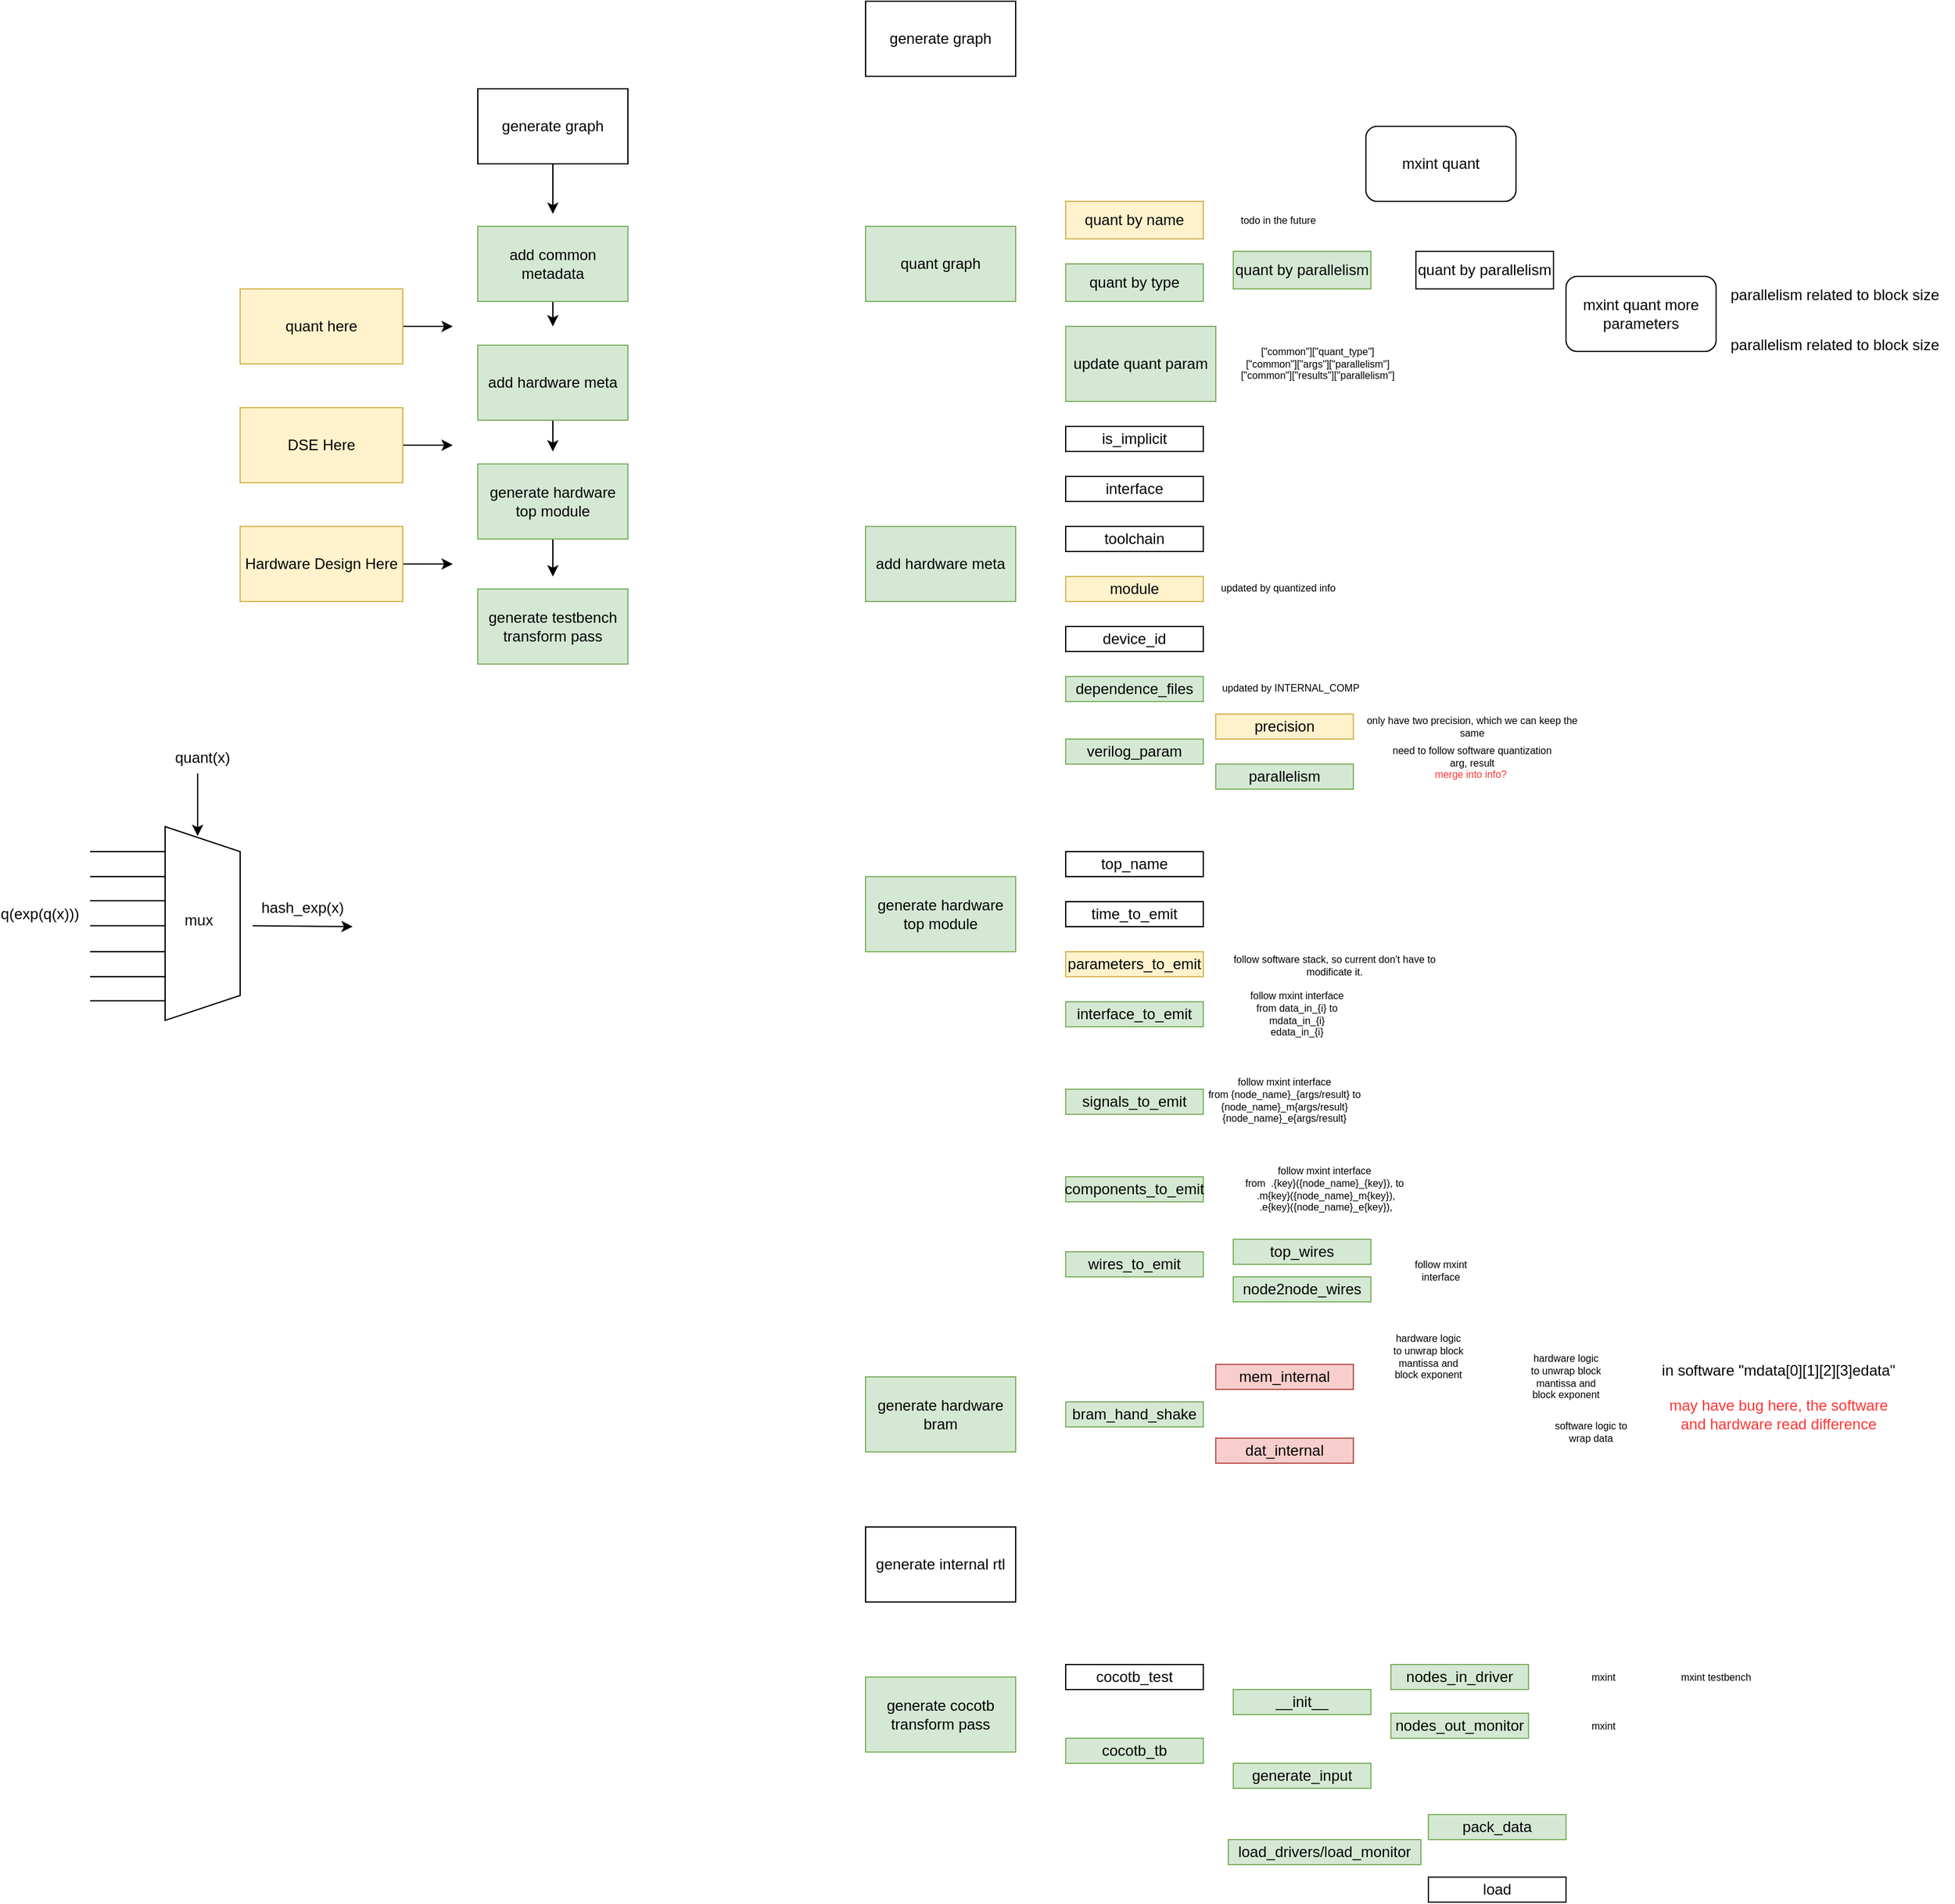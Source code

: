 <mxfile>
    <diagram id="D4CWsfblKbNNvnaIkpsd" name="Page-1">
        <mxGraphModel dx="1823" dy="566" grid="0" gridSize="10" guides="1" tooltips="1" connect="1" arrows="1" fold="1" page="0" pageScale="1" pageWidth="827" pageHeight="1169" math="0" shadow="0">
            <root>
                <mxCell id="0"/>
                <mxCell id="1" parent="0"/>
                <mxCell id="2" value="generate graph" style="rounded=0;whiteSpace=wrap;html=1;" parent="1" vertex="1">
                    <mxGeometry x="120" y="100" width="120" height="60" as="geometry"/>
                </mxCell>
                <mxCell id="3" value="mxint quant" style="rounded=1;whiteSpace=wrap;html=1;" parent="1" vertex="1">
                    <mxGeometry x="520" y="200" width="120" height="60" as="geometry"/>
                </mxCell>
                <mxCell id="4" value="quant graph" style="rounded=0;whiteSpace=wrap;html=1;fillColor=#d5e8d4;strokeColor=#82b366;" parent="1" vertex="1">
                    <mxGeometry x="120" y="280" width="120" height="60" as="geometry"/>
                </mxCell>
                <mxCell id="5" value="add hardware meta" style="rounded=0;whiteSpace=wrap;html=1;fillColor=#d5e8d4;strokeColor=#82b366;" parent="1" vertex="1">
                    <mxGeometry x="120" y="520" width="120" height="60" as="geometry"/>
                </mxCell>
                <mxCell id="6" value="generate hardware top module" style="rounded=0;whiteSpace=wrap;html=1;fillColor=#d5e8d4;strokeColor=#82b366;" parent="1" vertex="1">
                    <mxGeometry x="120" y="800" width="120" height="60" as="geometry"/>
                </mxCell>
                <mxCell id="8" value="mxint quant more parameters" style="rounded=1;whiteSpace=wrap;html=1;" parent="1" vertex="1">
                    <mxGeometry x="680" y="320" width="120" height="60" as="geometry"/>
                </mxCell>
                <mxCell id="10" value="parallelism related to block size" style="text;strokeColor=none;align=center;fillColor=none;html=1;verticalAlign=middle;whiteSpace=wrap;rounded=0;" parent="1" vertex="1">
                    <mxGeometry x="800" y="320" width="190" height="30" as="geometry"/>
                </mxCell>
                <mxCell id="11" value="parallelism related to block size" style="text;strokeColor=none;align=center;fillColor=none;html=1;verticalAlign=middle;whiteSpace=wrap;rounded=0;" parent="1" vertex="1">
                    <mxGeometry x="800" y="360" width="190" height="30" as="geometry"/>
                </mxCell>
                <mxCell id="12" value="is_implicit" style="rounded=0;whiteSpace=wrap;html=1;" parent="1" vertex="1">
                    <mxGeometry x="280" y="440" width="110" height="20" as="geometry"/>
                </mxCell>
                <mxCell id="13" value="interface" style="rounded=0;whiteSpace=wrap;html=1;" parent="1" vertex="1">
                    <mxGeometry x="280" y="480" width="110" height="20" as="geometry"/>
                </mxCell>
                <mxCell id="14" value="toolchain" style="rounded=0;whiteSpace=wrap;html=1;" parent="1" vertex="1">
                    <mxGeometry x="280" y="520" width="110" height="20" as="geometry"/>
                </mxCell>
                <mxCell id="15" value="module" style="rounded=0;whiteSpace=wrap;html=1;fillColor=#fff2cc;strokeColor=#d6b656;" parent="1" vertex="1">
                    <mxGeometry x="280" y="560" width="110" height="20" as="geometry"/>
                </mxCell>
                <mxCell id="16" value="device_id" style="rounded=0;whiteSpace=wrap;html=1;" parent="1" vertex="1">
                    <mxGeometry x="280" y="600" width="110" height="20" as="geometry"/>
                </mxCell>
                <mxCell id="17" value="dependence_files" style="rounded=0;whiteSpace=wrap;html=1;fillColor=#d5e8d4;strokeColor=#82b366;" parent="1" vertex="1">
                    <mxGeometry x="280" y="640" width="110" height="20" as="geometry"/>
                </mxCell>
                <mxCell id="18" value="verilog_param" style="rounded=0;whiteSpace=wrap;html=1;fillColor=#d5e8d4;strokeColor=#82b366;" parent="1" vertex="1">
                    <mxGeometry x="280" y="690" width="110" height="20" as="geometry"/>
                </mxCell>
                <mxCell id="20" value="updated by quantized info" style="text;strokeColor=none;align=center;fillColor=none;html=1;verticalAlign=middle;whiteSpace=wrap;rounded=0;fontSize=8;" parent="1" vertex="1">
                    <mxGeometry x="400" y="560" width="100" height="17.5" as="geometry"/>
                </mxCell>
                <mxCell id="21" value="updated by INTERNAL_COMP" style="text;strokeColor=none;align=center;fillColor=none;html=1;verticalAlign=middle;whiteSpace=wrap;rounded=0;fontSize=8;" parent="1" vertex="1">
                    <mxGeometry x="400" y="640" width="120" height="17.5" as="geometry"/>
                </mxCell>
                <mxCell id="24" value="precision" style="rounded=0;whiteSpace=wrap;html=1;fillColor=#fff2cc;strokeColor=#d6b656;" parent="1" vertex="1">
                    <mxGeometry x="400" y="670" width="110" height="20" as="geometry"/>
                </mxCell>
                <mxCell id="25" value="parallelism" style="rounded=0;whiteSpace=wrap;html=1;fillColor=#d5e8d4;strokeColor=#82b366;" parent="1" vertex="1">
                    <mxGeometry x="400" y="710" width="110" height="20" as="geometry"/>
                </mxCell>
                <mxCell id="28" value="need to follow software quantization &lt;br&gt;arg, result&lt;br&gt;&lt;font color=&quot;#ff3333&quot;&gt;merge into info?&amp;nbsp;&lt;/font&gt;" style="text;strokeColor=none;align=center;fillColor=none;html=1;verticalAlign=middle;whiteSpace=wrap;rounded=0;fontSize=8;" parent="1" vertex="1">
                    <mxGeometry x="510" y="700" width="190" height="17.5" as="geometry"/>
                </mxCell>
                <mxCell id="29" value="only have two precision, which we can keep the same" style="text;strokeColor=none;align=center;fillColor=none;html=1;verticalAlign=middle;whiteSpace=wrap;rounded=0;fontSize=8;" parent="1" vertex="1">
                    <mxGeometry x="510" y="671.25" width="190" height="17.5" as="geometry"/>
                </mxCell>
                <mxCell id="30" value="generate hardware bram" style="rounded=0;whiteSpace=wrap;html=1;fillColor=#d5e8d4;strokeColor=#82b366;" parent="1" vertex="1">
                    <mxGeometry x="120" y="1200" width="120" height="60" as="geometry"/>
                </mxCell>
                <mxCell id="31" value="generate cocotb transform pass" style="rounded=0;whiteSpace=wrap;html=1;fillColor=#d5e8d4;strokeColor=#82b366;" parent="1" vertex="1">
                    <mxGeometry x="120" y="1440" width="120" height="60" as="geometry"/>
                </mxCell>
                <mxCell id="32" value="generate internal rtl" style="rounded=0;whiteSpace=wrap;html=1;" parent="1" vertex="1">
                    <mxGeometry x="120" y="1320" width="120" height="60" as="geometry"/>
                </mxCell>
                <mxCell id="33" value="top_name" style="rounded=0;whiteSpace=wrap;html=1;" parent="1" vertex="1">
                    <mxGeometry x="280" y="780" width="110" height="20" as="geometry"/>
                </mxCell>
                <mxCell id="34" value="time_to_emit" style="rounded=0;whiteSpace=wrap;html=1;" parent="1" vertex="1">
                    <mxGeometry x="280" y="820" width="110" height="20" as="geometry"/>
                </mxCell>
                <mxCell id="35" value="parameters_to_emit" style="rounded=0;whiteSpace=wrap;html=1;fillColor=#fff2cc;strokeColor=#d6b656;" parent="1" vertex="1">
                    <mxGeometry x="280" y="860" width="110" height="20" as="geometry"/>
                </mxCell>
                <mxCell id="36" value="interface_to_emit" style="rounded=0;whiteSpace=wrap;html=1;fillColor=#d5e8d4;strokeColor=#82b366;" parent="1" vertex="1">
                    <mxGeometry x="280" y="900" width="110" height="20" as="geometry"/>
                </mxCell>
                <mxCell id="37" value="signals_to_emit" style="rounded=0;whiteSpace=wrap;html=1;fillColor=#d5e8d4;strokeColor=#82b366;" parent="1" vertex="1">
                    <mxGeometry x="280" y="970" width="110" height="20" as="geometry"/>
                </mxCell>
                <mxCell id="38" value="components_to_emit" style="rounded=0;whiteSpace=wrap;html=1;fillColor=#d5e8d4;strokeColor=#82b366;" parent="1" vertex="1">
                    <mxGeometry x="280" y="1040" width="110" height="20" as="geometry"/>
                </mxCell>
                <mxCell id="39" value="wires_to_emit" style="rounded=0;whiteSpace=wrap;html=1;fillColor=#d5e8d4;strokeColor=#82b366;" parent="1" vertex="1">
                    <mxGeometry x="280" y="1100" width="110" height="20" as="geometry"/>
                </mxCell>
                <mxCell id="41" value="follow software stack, so current don't have to modificate it." style="text;strokeColor=none;align=center;fillColor=none;html=1;verticalAlign=middle;whiteSpace=wrap;rounded=0;fontSize=8;" parent="1" vertex="1">
                    <mxGeometry x="400" y="862.5" width="190" height="17.5" as="geometry"/>
                </mxCell>
                <mxCell id="43" value="follow mxint interface&lt;br&gt;from &lt;font&gt;data_in_{i}&lt;/font&gt;&amp;nbsp;to&lt;br&gt;&lt;font&gt;mdata_in_{i}&lt;br&gt;edata_in_{i}&lt;/font&gt;" style="text;strokeColor=none;align=center;fillColor=none;html=1;verticalAlign=middle;whiteSpace=wrap;rounded=0;fontSize=8;fontColor=#000000;" parent="1" vertex="1">
                    <mxGeometry x="400" y="886.25" width="130" height="47.5" as="geometry"/>
                </mxCell>
                <mxCell id="44" value="follow mxint interface&lt;br&gt;from&amp;nbsp;&lt;font style=&quot;border-color: var(--border-color);&quot;&gt;{node_name}_{args/result}&lt;/font&gt;&amp;nbsp;to&lt;br style=&quot;border-color: var(--border-color);&quot;&gt;&lt;font style=&quot;border-color: var(--border-color);&quot;&gt;{node_name}_m{args/result}&lt;br&gt;{node_name}_e{args/result}&lt;br&gt;&lt;/font&gt;" style="text;strokeColor=none;align=center;fillColor=none;html=1;verticalAlign=middle;whiteSpace=wrap;rounded=0;fontSize=8;fontColor=#000000;" parent="1" vertex="1">
                    <mxGeometry x="400" y="970" width="110" height="17.5" as="geometry"/>
                </mxCell>
                <mxCell id="47" value="follow mxint interface&lt;br&gt;from&amp;nbsp;&lt;font style=&quot;border-color: var(--border-color);&quot;&gt;&amp;nbsp;.{key}({node_name}_{key}),&lt;/font&gt;&amp;nbsp;to&lt;br style=&quot;border-color: var(--border-color);&quot;&gt;&lt;font style=&quot;border-color: var(--border-color);&quot;&gt;&amp;nbsp;.m{key}({node_name}_m{key}),&lt;br&gt;&amp;nbsp;.e{key}({node_name}_e{key}),&lt;br&gt;&lt;/font&gt;" style="text;strokeColor=none;align=center;fillColor=none;html=1;verticalAlign=middle;whiteSpace=wrap;rounded=0;fontSize=8;fontColor=#000000;" parent="1" vertex="1">
                    <mxGeometry x="414" y="1030" width="146" height="40" as="geometry"/>
                </mxCell>
                <mxCell id="48" value="top_wires" style="rounded=0;whiteSpace=wrap;html=1;fillColor=#d5e8d4;strokeColor=#82b366;" parent="1" vertex="1">
                    <mxGeometry x="414" y="1090" width="110" height="20" as="geometry"/>
                </mxCell>
                <mxCell id="49" value="node2node_wires" style="rounded=0;whiteSpace=wrap;html=1;fillColor=#d5e8d4;strokeColor=#82b366;" parent="1" vertex="1">
                    <mxGeometry x="414" y="1120" width="110" height="20" as="geometry"/>
                </mxCell>
                <mxCell id="50" value="follow mxint interface" style="text;strokeColor=none;align=center;fillColor=none;html=1;verticalAlign=middle;whiteSpace=wrap;rounded=0;fontSize=8;fontColor=#000000;" parent="1" vertex="1">
                    <mxGeometry x="550" y="1100" width="60" height="30" as="geometry"/>
                </mxCell>
                <mxCell id="52" value="bram_hand_shake" style="rounded=0;whiteSpace=wrap;html=1;fillColor=#d5e8d4;strokeColor=#82b366;" parent="1" vertex="1">
                    <mxGeometry x="280" y="1220" width="110" height="20" as="geometry"/>
                </mxCell>
                <mxCell id="55" value="mem_internal" style="rounded=0;whiteSpace=wrap;html=1;fillColor=#f8cecc;strokeColor=#b85450;" parent="1" vertex="1">
                    <mxGeometry x="400" y="1190" width="110" height="20" as="geometry"/>
                </mxCell>
                <mxCell id="56" value="dat_internal" style="rounded=0;whiteSpace=wrap;html=1;fillColor=#f8cecc;strokeColor=#b85450;" parent="1" vertex="1">
                    <mxGeometry x="400" y="1249" width="110" height="20" as="geometry"/>
                </mxCell>
                <mxCell id="59" value="software logic to wrap data" style="text;strokeColor=none;align=center;fillColor=none;html=1;verticalAlign=middle;whiteSpace=wrap;rounded=0;fontSize=8;fontColor=#000000;" parent="1" vertex="1">
                    <mxGeometry x="670" y="1228.5" width="60" height="30" as="geometry"/>
                </mxCell>
                <mxCell id="60" value="hardware logic to unwrap block mantissa and block exponent" style="text;strokeColor=none;align=center;fillColor=none;html=1;verticalAlign=middle;whiteSpace=wrap;rounded=0;fontSize=8;fontColor=#000000;" parent="1" vertex="1">
                    <mxGeometry x="540" y="1169" width="60" height="30" as="geometry"/>
                </mxCell>
                <mxCell id="61" value="cocotb_test" style="rounded=0;whiteSpace=wrap;html=1;" parent="1" vertex="1">
                    <mxGeometry x="280" y="1430" width="110" height="20" as="geometry"/>
                </mxCell>
                <mxCell id="62" value="cocotb_tb" style="rounded=0;whiteSpace=wrap;html=1;fillColor=#d5e8d4;strokeColor=#82b366;" parent="1" vertex="1">
                    <mxGeometry x="280" y="1489" width="110" height="20" as="geometry"/>
                </mxCell>
                <mxCell id="63" value="__init__" style="rounded=0;whiteSpace=wrap;html=1;fillColor=#d5e8d4;strokeColor=#82b366;" parent="1" vertex="1">
                    <mxGeometry x="414" y="1450" width="110" height="20" as="geometry"/>
                </mxCell>
                <mxCell id="64" value="generate_input" style="rounded=0;whiteSpace=wrap;html=1;fillColor=#d5e8d4;strokeColor=#82b366;" parent="1" vertex="1">
                    <mxGeometry x="414" y="1509" width="110" height="20" as="geometry"/>
                </mxCell>
                <mxCell id="66" value="nodes_in_driver" style="rounded=0;whiteSpace=wrap;html=1;fillColor=#d5e8d4;strokeColor=#82b366;" parent="1" vertex="1">
                    <mxGeometry x="540" y="1430" width="110" height="20" as="geometry"/>
                </mxCell>
                <mxCell id="67" value="nodes_out_monitor" style="rounded=0;whiteSpace=wrap;html=1;fillColor=#d5e8d4;strokeColor=#82b366;" parent="1" vertex="1">
                    <mxGeometry x="540" y="1469" width="110" height="20" as="geometry"/>
                </mxCell>
                <mxCell id="68" value="mxint" style="text;strokeColor=none;align=center;fillColor=none;html=1;verticalAlign=middle;whiteSpace=wrap;rounded=0;fontSize=8;fontColor=#000000;" parent="1" vertex="1">
                    <mxGeometry x="660" y="1425" width="100" height="30" as="geometry"/>
                </mxCell>
                <mxCell id="69" value="mxint" style="text;strokeColor=none;align=center;fillColor=none;html=1;verticalAlign=middle;whiteSpace=wrap;rounded=0;fontSize=8;fontColor=#000000;" parent="1" vertex="1">
                    <mxGeometry x="660" y="1464" width="100" height="30" as="geometry"/>
                </mxCell>
                <mxCell id="72" value="load_drivers/load_monitor" style="rounded=0;whiteSpace=wrap;html=1;fillColor=#d5e8d4;strokeColor=#82b366;" parent="1" vertex="1">
                    <mxGeometry x="410" y="1570" width="154" height="20" as="geometry"/>
                </mxCell>
                <mxCell id="77" value="pack_data" style="rounded=0;whiteSpace=wrap;html=1;fillColor=#d5e8d4;strokeColor=#82b366;" parent="1" vertex="1">
                    <mxGeometry x="570" y="1550" width="110" height="20" as="geometry"/>
                </mxCell>
                <mxCell id="79" value="load" style="rounded=0;whiteSpace=wrap;html=1;" parent="1" vertex="1">
                    <mxGeometry x="570" y="1600" width="110" height="20" as="geometry"/>
                </mxCell>
                <mxCell id="80" value="quant by name" style="rounded=0;whiteSpace=wrap;html=1;fillColor=#fff2cc;strokeColor=#d6b656;" parent="1" vertex="1">
                    <mxGeometry x="280" y="260" width="110" height="30" as="geometry"/>
                </mxCell>
                <mxCell id="81" value="quant by type" style="rounded=0;whiteSpace=wrap;html=1;fillColor=#d5e8d4;strokeColor=#82b366;" parent="1" vertex="1">
                    <mxGeometry x="280" y="310" width="110" height="30" as="geometry"/>
                </mxCell>
                <mxCell id="83" value="quant by parallelism" style="rounded=0;whiteSpace=wrap;html=1;" parent="1" vertex="1">
                    <mxGeometry x="560" y="300" width="110" height="30" as="geometry"/>
                </mxCell>
                <mxCell id="84" value="todo in the future" style="text;strokeColor=none;align=center;fillColor=none;html=1;verticalAlign=middle;whiteSpace=wrap;rounded=0;fontSize=8;fontColor=#000000;" parent="1" vertex="1">
                    <mxGeometry x="395" y="260" width="110" height="30" as="geometry"/>
                </mxCell>
                <mxCell id="85" value="quant by parallelism" style="rounded=0;whiteSpace=wrap;html=1;fillColor=#d5e8d4;strokeColor=#82b366;" parent="1" vertex="1">
                    <mxGeometry x="414" y="300" width="110" height="30" as="geometry"/>
                </mxCell>
                <mxCell id="88" value="update quant param" style="rounded=0;whiteSpace=wrap;html=1;fillColor=#d5e8d4;strokeColor=#82b366;" parent="1" vertex="1">
                    <mxGeometry x="280" y="360" width="120" height="60" as="geometry"/>
                </mxCell>
                <mxCell id="92" value="[&quot;common&quot;][&quot;quant_type&quot;]&lt;br&gt;[&quot;common&quot;][&quot;args&quot;][&quot;parallelism&quot;]&lt;br&gt;[&quot;common&quot;][&quot;results&quot;][&quot;parallelism&quot;]" style="text;strokeColor=none;align=center;fillColor=none;html=1;verticalAlign=middle;whiteSpace=wrap;rounded=0;fontSize=8;fontColor=#000000;" parent="1" vertex="1">
                    <mxGeometry x="399" y="375" width="165" height="30" as="geometry"/>
                </mxCell>
                <mxCell id="93" value="in software &quot;mdata[0][1][2][3]edata&quot;" style="text;strokeColor=none;align=center;fillColor=none;html=1;verticalAlign=middle;whiteSpace=wrap;rounded=0;" parent="1" vertex="1">
                    <mxGeometry x="755" y="1180" width="190" height="30" as="geometry"/>
                </mxCell>
                <mxCell id="94" value="may have bug here, the software and hardware read difference" style="text;strokeColor=none;align=center;fillColor=none;html=1;verticalAlign=middle;whiteSpace=wrap;rounded=0;fontColor=#FF3333;" parent="1" vertex="1">
                    <mxGeometry x="750" y="1215" width="200" height="30" as="geometry"/>
                </mxCell>
                <mxCell id="95" value="mxint testbench" style="text;strokeColor=none;align=center;fillColor=none;html=1;verticalAlign=middle;whiteSpace=wrap;rounded=0;fontSize=8;fontColor=#000000;" parent="1" vertex="1">
                    <mxGeometry x="750" y="1425" width="100" height="30" as="geometry"/>
                </mxCell>
                <mxCell id="97" value="hardware logic to unwrap block mantissa and block exponent" style="text;strokeColor=none;align=center;fillColor=none;html=1;verticalAlign=middle;whiteSpace=wrap;rounded=0;fontSize=8;fontColor=#000000;" parent="1" vertex="1">
                    <mxGeometry x="650" y="1185" width="60" height="30" as="geometry"/>
                </mxCell>
                <mxCell id="107" style="edgeStyle=none;html=1;" parent="1" source="100" edge="1">
                    <mxGeometry relative="1" as="geometry">
                        <mxPoint x="-130" y="270" as="targetPoint"/>
                    </mxGeometry>
                </mxCell>
                <mxCell id="100" value="generate graph" style="rounded=0;whiteSpace=wrap;html=1;" parent="1" vertex="1">
                    <mxGeometry x="-190" y="170" width="120" height="60" as="geometry"/>
                </mxCell>
                <mxCell id="121" style="edgeStyle=none;html=1;" parent="1" source="101" edge="1">
                    <mxGeometry relative="1" as="geometry">
                        <mxPoint x="-210" y="360" as="targetPoint"/>
                    </mxGeometry>
                </mxCell>
                <mxCell id="101" value="quant here" style="rounded=0;whiteSpace=wrap;html=1;fillColor=#fff2cc;strokeColor=#d6b656;" parent="1" vertex="1">
                    <mxGeometry x="-380" y="330" width="130" height="60" as="geometry"/>
                </mxCell>
                <mxCell id="110" style="edgeStyle=none;html=1;" parent="1" source="102" edge="1">
                    <mxGeometry relative="1" as="geometry">
                        <mxPoint x="-130" y="460" as="targetPoint"/>
                    </mxGeometry>
                </mxCell>
                <mxCell id="102" value="add hardware meta" style="rounded=0;whiteSpace=wrap;html=1;fillColor=#d5e8d4;strokeColor=#82b366;" parent="1" vertex="1">
                    <mxGeometry x="-190" y="375" width="120" height="60" as="geometry"/>
                </mxCell>
                <mxCell id="111" style="edgeStyle=none;html=1;" parent="1" source="103" edge="1">
                    <mxGeometry relative="1" as="geometry">
                        <mxPoint x="-130" y="560" as="targetPoint"/>
                    </mxGeometry>
                </mxCell>
                <mxCell id="103" value="generate hardware top module" style="rounded=0;whiteSpace=wrap;html=1;fillColor=#d5e8d4;strokeColor=#82b366;" parent="1" vertex="1">
                    <mxGeometry x="-190" y="470" width="120" height="60" as="geometry"/>
                </mxCell>
                <mxCell id="105" value="generate testbench transform pass" style="rounded=0;whiteSpace=wrap;html=1;fillColor=#d5e8d4;strokeColor=#82b366;" parent="1" vertex="1">
                    <mxGeometry x="-190" y="570" width="120" height="60" as="geometry"/>
                </mxCell>
                <mxCell id="115" style="edgeStyle=none;html=1;" parent="1" source="114" edge="1">
                    <mxGeometry relative="1" as="geometry">
                        <mxPoint x="-130" y="360" as="targetPoint"/>
                    </mxGeometry>
                </mxCell>
                <mxCell id="114" value="add common metadata" style="rounded=0;whiteSpace=wrap;html=1;fillColor=#d5e8d4;strokeColor=#82b366;" parent="1" vertex="1">
                    <mxGeometry x="-190" y="280" width="120" height="60" as="geometry"/>
                </mxCell>
                <mxCell id="118" style="edgeStyle=none;html=1;" parent="1" source="117" edge="1">
                    <mxGeometry relative="1" as="geometry">
                        <mxPoint x="-210" y="455" as="targetPoint"/>
                    </mxGeometry>
                </mxCell>
                <mxCell id="117" value="DSE Here" style="rounded=0;whiteSpace=wrap;html=1;fillColor=#fff2cc;strokeColor=#d6b656;" parent="1" vertex="1">
                    <mxGeometry x="-380" y="425" width="130" height="60" as="geometry"/>
                </mxCell>
                <mxCell id="120" style="edgeStyle=none;html=1;" parent="1" source="119" edge="1">
                    <mxGeometry relative="1" as="geometry">
                        <mxPoint x="-210" y="550" as="targetPoint"/>
                    </mxGeometry>
                </mxCell>
                <mxCell id="119" value="Hardware Design Here" style="rounded=0;whiteSpace=wrap;html=1;fillColor=#fff2cc;strokeColor=#d6b656;" parent="1" vertex="1">
                    <mxGeometry x="-380" y="520" width="130" height="60" as="geometry"/>
                </mxCell>
                <mxCell id="156" value="" style="endArrow=none;html=1;" parent="1" edge="1">
                    <mxGeometry width="50" height="50" relative="1" as="geometry">
                        <mxPoint x="-500" y="780" as="sourcePoint"/>
                        <mxPoint x="-440" y="780" as="targetPoint"/>
                    </mxGeometry>
                </mxCell>
                <mxCell id="157" value="" style="endArrow=none;html=1;" parent="1" edge="1">
                    <mxGeometry width="50" height="50" relative="1" as="geometry">
                        <mxPoint x="-500.0" y="800" as="sourcePoint"/>
                        <mxPoint x="-440" y="800" as="targetPoint"/>
                    </mxGeometry>
                </mxCell>
                <mxCell id="158" value="" style="endArrow=none;html=1;" parent="1" edge="1">
                    <mxGeometry width="50" height="50" relative="1" as="geometry">
                        <mxPoint x="-500.0" y="819.26" as="sourcePoint"/>
                        <mxPoint x="-440" y="819.26" as="targetPoint"/>
                    </mxGeometry>
                </mxCell>
                <mxCell id="159" value="" style="endArrow=none;html=1;" parent="1" edge="1">
                    <mxGeometry width="50" height="50" relative="1" as="geometry">
                        <mxPoint x="-500.0" y="839.26" as="sourcePoint"/>
                        <mxPoint x="-440" y="839.26" as="targetPoint"/>
                    </mxGeometry>
                </mxCell>
                <mxCell id="160" value="" style="endArrow=none;html=1;" parent="1" edge="1">
                    <mxGeometry width="50" height="50" relative="1" as="geometry">
                        <mxPoint x="-500.0" y="860" as="sourcePoint"/>
                        <mxPoint x="-440" y="860" as="targetPoint"/>
                    </mxGeometry>
                </mxCell>
                <mxCell id="161" value="" style="endArrow=none;html=1;" parent="1" edge="1">
                    <mxGeometry width="50" height="50" relative="1" as="geometry">
                        <mxPoint x="-500.0" y="880" as="sourcePoint"/>
                        <mxPoint x="-440" y="880" as="targetPoint"/>
                    </mxGeometry>
                </mxCell>
                <mxCell id="162" value="" style="endArrow=none;html=1;" parent="1" edge="1">
                    <mxGeometry width="50" height="50" relative="1" as="geometry">
                        <mxPoint x="-500.0" y="899.26" as="sourcePoint"/>
                        <mxPoint x="-440" y="899.26" as="targetPoint"/>
                    </mxGeometry>
                </mxCell>
                <mxCell id="164" value="quant(x)" style="text;strokeColor=none;align=center;fillColor=none;html=1;verticalAlign=middle;whiteSpace=wrap;rounded=0;" parent="1" vertex="1">
                    <mxGeometry x="-440" y="690" width="60" height="30" as="geometry"/>
                </mxCell>
                <mxCell id="180" value="" style="endArrow=classic;html=1;" parent="1" edge="1">
                    <mxGeometry width="50" height="50" relative="1" as="geometry">
                        <mxPoint x="-414" y="717.5" as="sourcePoint"/>
                        <mxPoint x="-414" y="767.5" as="targetPoint"/>
                    </mxGeometry>
                </mxCell>
                <mxCell id="181" value="hash_exp(x)" style="text;strokeColor=none;align=center;fillColor=none;html=1;verticalAlign=middle;whiteSpace=wrap;rounded=0;" parent="1" vertex="1">
                    <mxGeometry x="-370" y="809.97" width="80" height="30" as="geometry"/>
                </mxCell>
                <mxCell id="182" value="" style="endArrow=classic;html=1;" parent="1" edge="1">
                    <mxGeometry width="50" height="50" relative="1" as="geometry">
                        <mxPoint x="-370.0" y="839.23" as="sourcePoint"/>
                        <mxPoint x="-290" y="839.97" as="targetPoint"/>
                    </mxGeometry>
                </mxCell>
                <mxCell id="183" value="" style="shape=trapezoid;perimeter=trapezoidPerimeter;whiteSpace=wrap;html=1;fixedSize=1;rotation=90;" parent="1" vertex="1">
                    <mxGeometry x="-487.5" y="807.47" width="155" height="60" as="geometry"/>
                </mxCell>
                <mxCell id="184" value="mux" style="text;strokeColor=none;align=center;fillColor=none;html=1;verticalAlign=middle;whiteSpace=wrap;rounded=0;" parent="1" vertex="1">
                    <mxGeometry x="-443" y="820" width="60" height="30" as="geometry"/>
                </mxCell>
                <mxCell id="185" value="q(exp(q(x)))" style="text;strokeColor=none;align=center;fillColor=none;html=1;verticalAlign=middle;whiteSpace=wrap;rounded=0;" parent="1" vertex="1">
                    <mxGeometry x="-570" y="815" width="60" height="30" as="geometry"/>
                </mxCell>
            </root>
        </mxGraphModel>
    </diagram>
</mxfile>